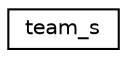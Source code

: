 digraph "Graphical Class Hierarchy"
{
 // LATEX_PDF_SIZE
  edge [fontname="Helvetica",fontsize="10",labelfontname="Helvetica",labelfontsize="10"];
  node [fontname="Helvetica",fontsize="10",shape=record];
  rankdir="LR";
  Node0 [label="team_s",height=0.2,width=0.4,color="black", fillcolor="white", style="filled",URL="$structteam__s.html",tooltip=" "];
}

